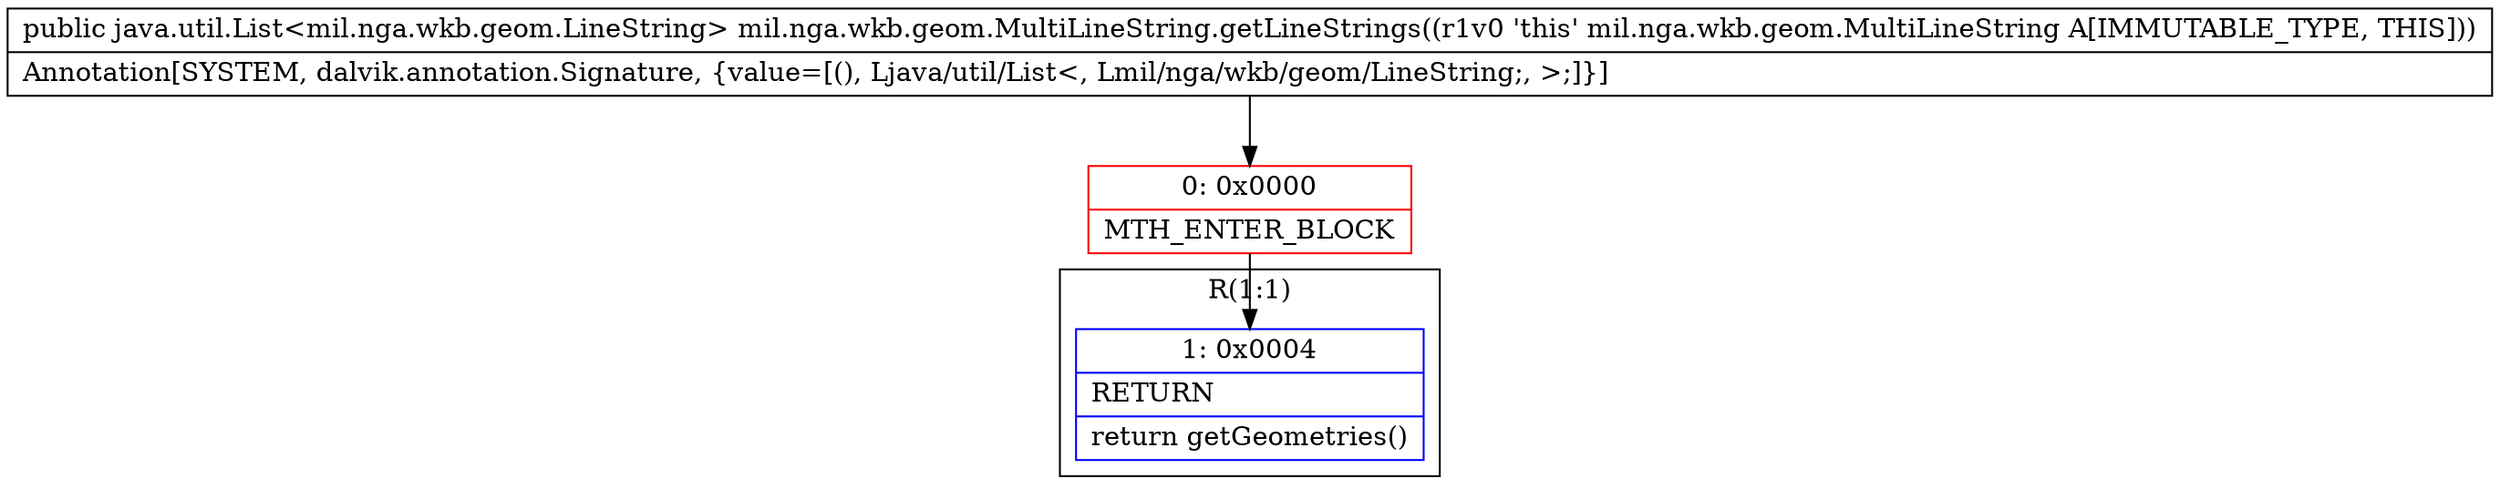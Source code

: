 digraph "CFG formil.nga.wkb.geom.MultiLineString.getLineStrings()Ljava\/util\/List;" {
subgraph cluster_Region_63260560 {
label = "R(1:1)";
node [shape=record,color=blue];
Node_1 [shape=record,label="{1\:\ 0x0004|RETURN\l|return getGeometries()\l}"];
}
Node_0 [shape=record,color=red,label="{0\:\ 0x0000|MTH_ENTER_BLOCK\l}"];
MethodNode[shape=record,label="{public java.util.List\<mil.nga.wkb.geom.LineString\> mil.nga.wkb.geom.MultiLineString.getLineStrings((r1v0 'this' mil.nga.wkb.geom.MultiLineString A[IMMUTABLE_TYPE, THIS]))  | Annotation[SYSTEM, dalvik.annotation.Signature, \{value=[(), Ljava\/util\/List\<, Lmil\/nga\/wkb\/geom\/LineString;, \>;]\}]\l}"];
MethodNode -> Node_0;
Node_0 -> Node_1;
}

